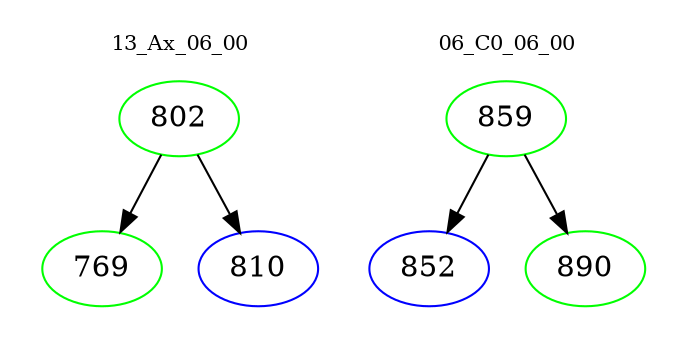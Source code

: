 digraph{
subgraph cluster_0 {
color = white
label = "13_Ax_06_00";
fontsize=10;
T0_802 [label="802", color="green"]
T0_802 -> T0_769 [color="black"]
T0_769 [label="769", color="green"]
T0_802 -> T0_810 [color="black"]
T0_810 [label="810", color="blue"]
}
subgraph cluster_1 {
color = white
label = "06_C0_06_00";
fontsize=10;
T1_859 [label="859", color="green"]
T1_859 -> T1_852 [color="black"]
T1_852 [label="852", color="blue"]
T1_859 -> T1_890 [color="black"]
T1_890 [label="890", color="green"]
}
}
